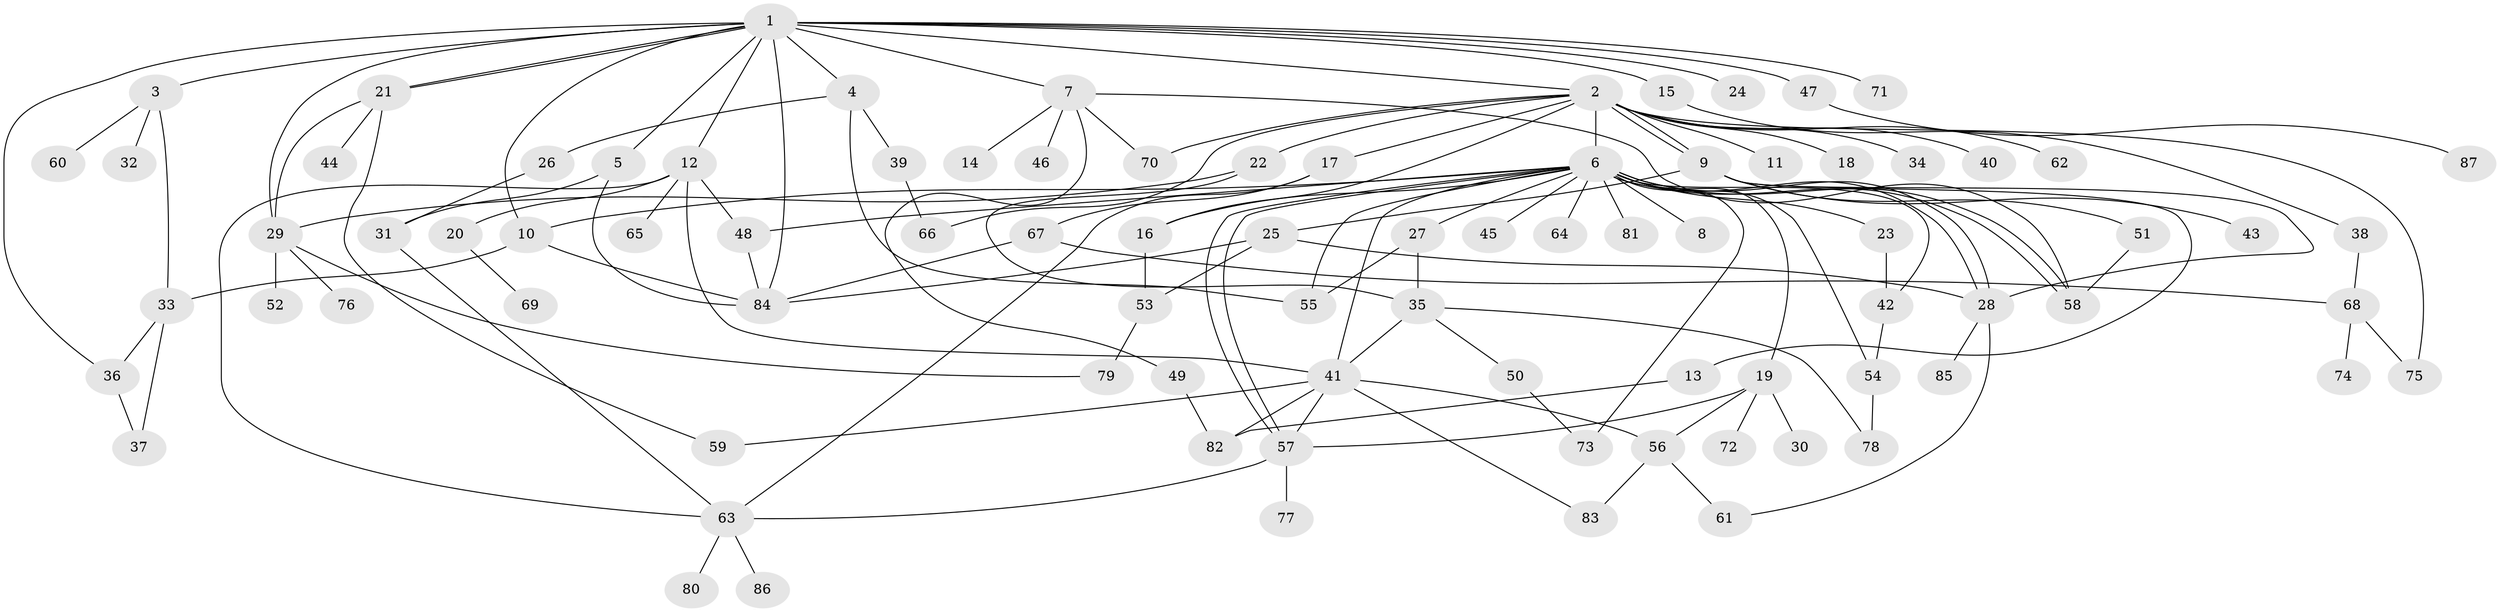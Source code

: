 // coarse degree distribution, {1: 0.5192307692307693, 6: 0.038461538461538464, 7: 0.019230769230769232, 12: 0.019230769230769232, 3: 0.057692307692307696, 2: 0.21153846153846154, 8: 0.038461538461538464, 4: 0.057692307692307696, 14: 0.019230769230769232, 13: 0.019230769230769232}
// Generated by graph-tools (version 1.1) at 2025/50/03/04/25 21:50:49]
// undirected, 87 vertices, 135 edges
graph export_dot {
graph [start="1"]
  node [color=gray90,style=filled];
  1;
  2;
  3;
  4;
  5;
  6;
  7;
  8;
  9;
  10;
  11;
  12;
  13;
  14;
  15;
  16;
  17;
  18;
  19;
  20;
  21;
  22;
  23;
  24;
  25;
  26;
  27;
  28;
  29;
  30;
  31;
  32;
  33;
  34;
  35;
  36;
  37;
  38;
  39;
  40;
  41;
  42;
  43;
  44;
  45;
  46;
  47;
  48;
  49;
  50;
  51;
  52;
  53;
  54;
  55;
  56;
  57;
  58;
  59;
  60;
  61;
  62;
  63;
  64;
  65;
  66;
  67;
  68;
  69;
  70;
  71;
  72;
  73;
  74;
  75;
  76;
  77;
  78;
  79;
  80;
  81;
  82;
  83;
  84;
  85;
  86;
  87;
  1 -- 2;
  1 -- 3;
  1 -- 4;
  1 -- 5;
  1 -- 7;
  1 -- 10;
  1 -- 12;
  1 -- 15;
  1 -- 21;
  1 -- 21;
  1 -- 24;
  1 -- 29;
  1 -- 36;
  1 -- 47;
  1 -- 71;
  1 -- 84;
  2 -- 6;
  2 -- 9;
  2 -- 9;
  2 -- 11;
  2 -- 16;
  2 -- 17;
  2 -- 18;
  2 -- 22;
  2 -- 34;
  2 -- 40;
  2 -- 62;
  2 -- 66;
  2 -- 70;
  2 -- 75;
  3 -- 32;
  3 -- 33;
  3 -- 60;
  4 -- 26;
  4 -- 39;
  4 -- 55;
  5 -- 31;
  5 -- 84;
  6 -- 8;
  6 -- 10;
  6 -- 16;
  6 -- 19;
  6 -- 23;
  6 -- 27;
  6 -- 28;
  6 -- 28;
  6 -- 41;
  6 -- 42;
  6 -- 45;
  6 -- 48;
  6 -- 54;
  6 -- 55;
  6 -- 57;
  6 -- 57;
  6 -- 58;
  6 -- 58;
  6 -- 64;
  6 -- 73;
  6 -- 81;
  7 -- 14;
  7 -- 46;
  7 -- 49;
  7 -- 58;
  7 -- 70;
  9 -- 13;
  9 -- 25;
  9 -- 28;
  9 -- 43;
  9 -- 51;
  10 -- 33;
  10 -- 84;
  12 -- 20;
  12 -- 41;
  12 -- 48;
  12 -- 63;
  12 -- 65;
  13 -- 82;
  15 -- 38;
  16 -- 53;
  17 -- 63;
  17 -- 67;
  19 -- 30;
  19 -- 56;
  19 -- 57;
  19 -- 72;
  20 -- 69;
  21 -- 29;
  21 -- 44;
  21 -- 59;
  22 -- 29;
  22 -- 35;
  23 -- 42;
  25 -- 28;
  25 -- 53;
  25 -- 84;
  26 -- 31;
  27 -- 35;
  27 -- 55;
  28 -- 61;
  28 -- 85;
  29 -- 52;
  29 -- 76;
  29 -- 79;
  31 -- 63;
  33 -- 36;
  33 -- 37;
  35 -- 41;
  35 -- 50;
  35 -- 78;
  36 -- 37;
  38 -- 68;
  39 -- 66;
  41 -- 56;
  41 -- 57;
  41 -- 59;
  41 -- 82;
  41 -- 83;
  42 -- 54;
  47 -- 87;
  48 -- 84;
  49 -- 82;
  50 -- 73;
  51 -- 58;
  53 -- 79;
  54 -- 78;
  56 -- 61;
  56 -- 83;
  57 -- 63;
  57 -- 77;
  63 -- 80;
  63 -- 86;
  67 -- 68;
  67 -- 84;
  68 -- 74;
  68 -- 75;
}
